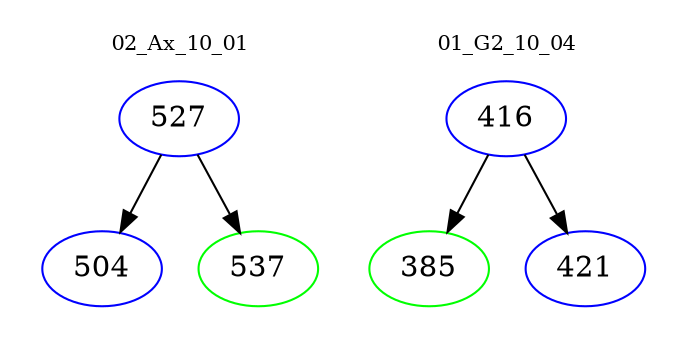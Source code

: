 digraph{
subgraph cluster_0 {
color = white
label = "02_Ax_10_01";
fontsize=10;
T0_527 [label="527", color="blue"]
T0_527 -> T0_504 [color="black"]
T0_504 [label="504", color="blue"]
T0_527 -> T0_537 [color="black"]
T0_537 [label="537", color="green"]
}
subgraph cluster_1 {
color = white
label = "01_G2_10_04";
fontsize=10;
T1_416 [label="416", color="blue"]
T1_416 -> T1_385 [color="black"]
T1_385 [label="385", color="green"]
T1_416 -> T1_421 [color="black"]
T1_421 [label="421", color="blue"]
}
}
